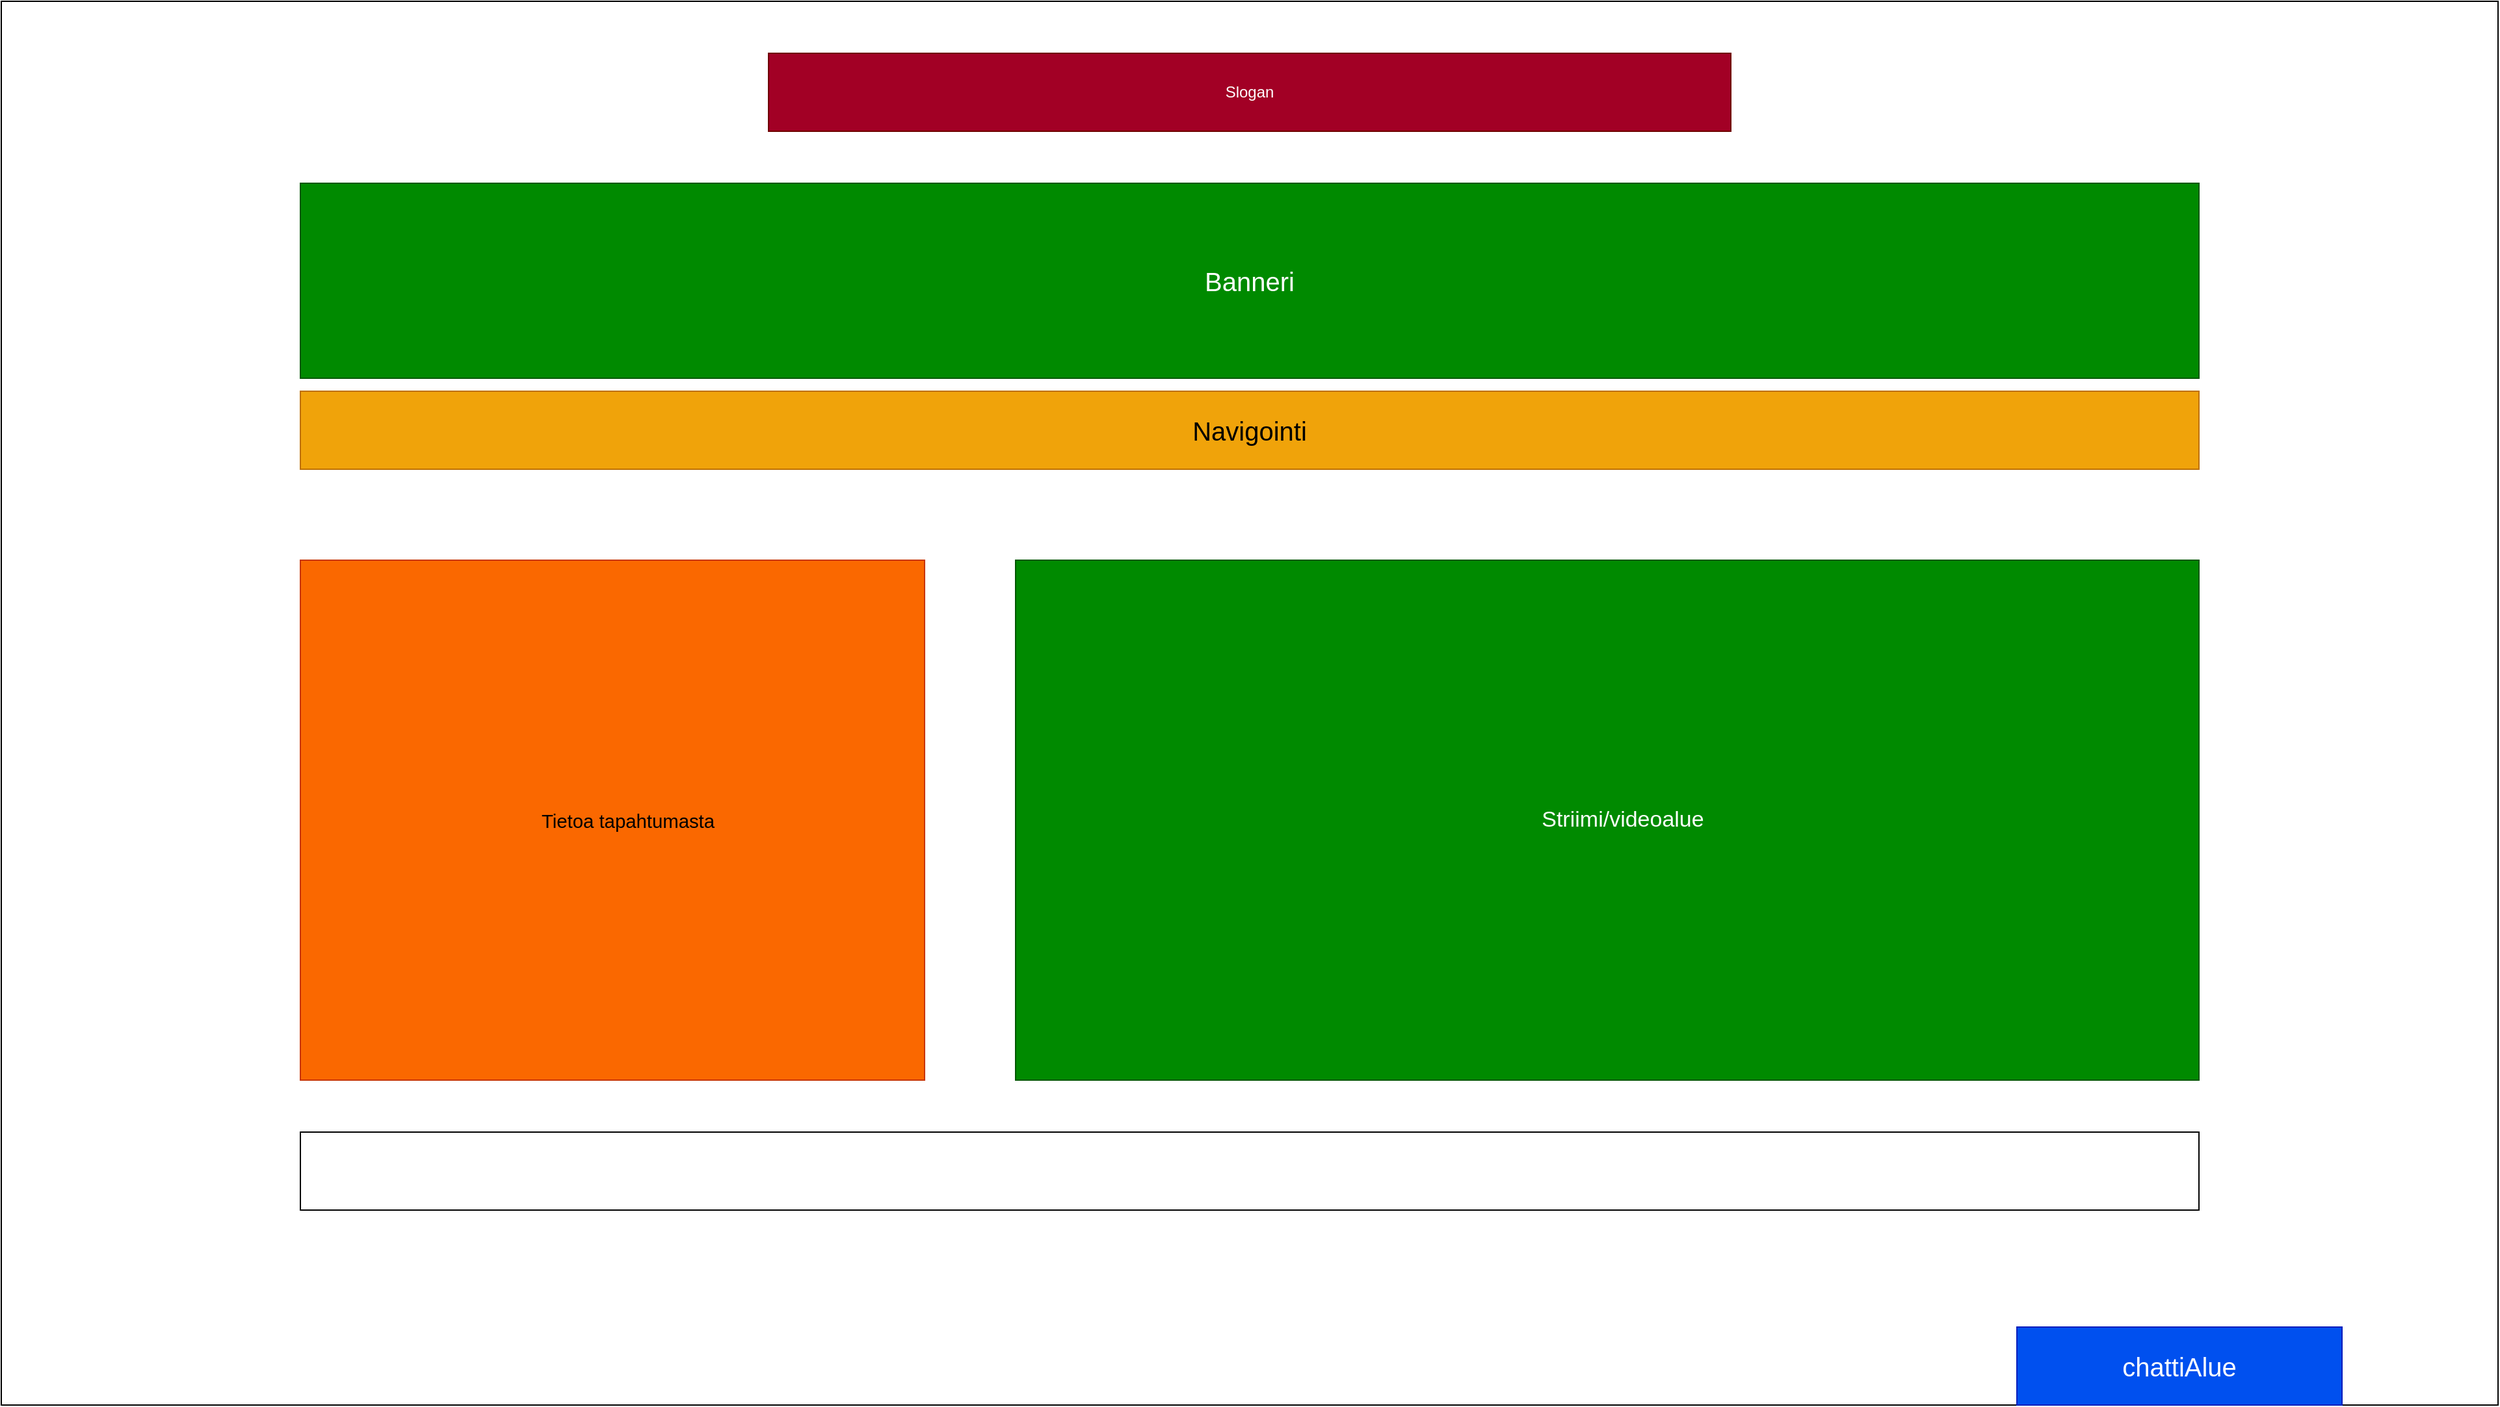 <mxfile>
    <diagram id="YFCK80sJQwj-r0wWSXdG" name="Page-1">
        <mxGraphModel dx="2858" dy="1768" grid="1" gridSize="10" guides="1" tooltips="1" connect="1" arrows="1" fold="1" page="1" pageScale="1" pageWidth="850" pageHeight="1100" math="0" shadow="0">
            <root>
                <mxCell id="0"/>
                <mxCell id="1" parent="0"/>
                <mxCell id="2" value="" style="rounded=0;whiteSpace=wrap;html=1;" parent="1" vertex="1">
                    <mxGeometry x="150" y="160" width="1920" height="1080" as="geometry"/>
                </mxCell>
                <mxCell id="3" value="&lt;font style=&quot;font-size: 20px;&quot;&gt;Banneri&lt;/font&gt;" style="rounded=0;whiteSpace=wrap;html=1;fillColor=#008a00;fontColor=#ffffff;strokeColor=#005700;" parent="1" vertex="1">
                    <mxGeometry x="380" y="300" width="1460" height="150" as="geometry"/>
                </mxCell>
                <mxCell id="4" value="&lt;font style=&quot;font-size: 20px;&quot;&gt;Navigointi&lt;/font&gt;" style="rounded=0;whiteSpace=wrap;html=1;fillColor=#f0a30a;fontColor=#000000;strokeColor=#BD7000;" parent="1" vertex="1">
                    <mxGeometry x="380" y="460" width="1460" height="60" as="geometry"/>
                </mxCell>
                <mxCell id="5" value="chattiAlue" style="rounded=0;whiteSpace=wrap;html=1;fontSize=20;fillColor=#0050ef;fontColor=#ffffff;strokeColor=#001DBC;" parent="1" vertex="1">
                    <mxGeometry x="1700" y="1180" width="250" height="60" as="geometry"/>
                </mxCell>
                <mxCell id="6" value="Slogan" style="rounded=0;whiteSpace=wrap;html=1;fillColor=#a20025;fontColor=#ffffff;strokeColor=#6F0000;" vertex="1" parent="1">
                    <mxGeometry x="740" y="200" width="740" height="60" as="geometry"/>
                </mxCell>
                <mxCell id="7" value="&lt;p style=&quot;margin: 0in 0in 0in 0.25in; font-family: &amp;quot;Times New Roman&amp;quot;, serif; text-align: start; vertical-align: baseline;&quot;&gt;&lt;span style=&quot;font-family: Arial, sans-serif;&quot; lang=&quot;FI&quot;&gt;&lt;font style=&quot;font-size: 17px;&quot; color=&quot;#ffffff&quot;&gt;Striimi/videoalue&lt;/font&gt;&lt;/span&gt;&lt;/p&gt;" style="rounded=0;whiteSpace=wrap;html=1;rotation=0;fillColor=#008a00;fontColor=#ffffff;strokeColor=#005700;" vertex="1" parent="1">
                    <mxGeometry x="930" y="590" width="910" height="400" as="geometry"/>
                </mxCell>
                <mxCell id="8" value="&lt;p style=&quot;margin: 0in 0in 0in 0.25in; font-size: 12pt; font-family: &amp;quot;Times New Roman&amp;quot;, serif; text-align: start; vertical-align: baseline;&quot;&gt;&lt;span style=&quot;font-size: 11pt; font-family: Arial, sans-serif;&quot; lang=&quot;FI&quot;&gt;Tietoa tapahtumasta&lt;font color=&quot;#000000&quot;&gt;&lt;/font&gt;&lt;/span&gt;&lt;/p&gt;" style="rounded=0;whiteSpace=wrap;html=1;fontSize=17;fillColor=#fa6800;strokeColor=#C73500;fontColor=#000000;" vertex="1" parent="1">
                    <mxGeometry x="380" y="590" width="480" height="400" as="geometry"/>
                </mxCell>
                <mxCell id="9" value="Footer" style="rounded=0;whiteSpace=wrap;html=1;fontSize=17;fontColor=#FFFFFF;" vertex="1" parent="1">
                    <mxGeometry x="380" y="1030" width="1460" height="60" as="geometry"/>
                </mxCell>
            </root>
        </mxGraphModel>
    </diagram>
</mxfile>